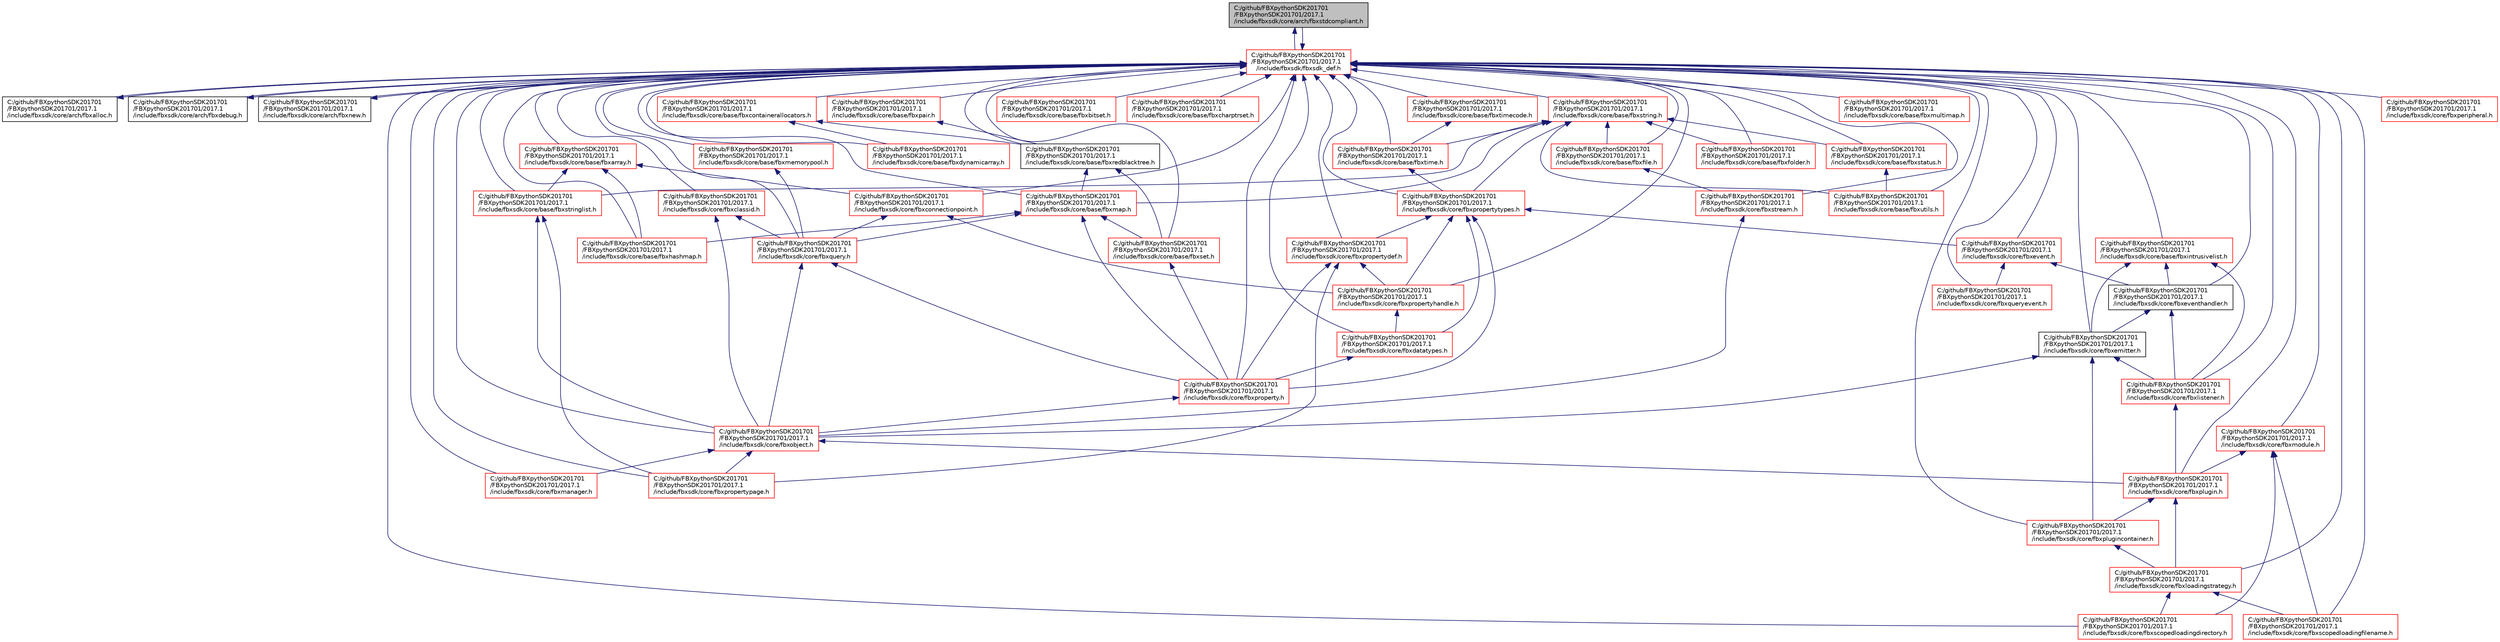 digraph "C:/github/FBXpythonSDK201701/FBXpythonSDK201701/2017.1/include/fbxsdk/core/arch/fbxstdcompliant.h"
{
  edge [fontname="Helvetica",fontsize="10",labelfontname="Helvetica",labelfontsize="10"];
  node [fontname="Helvetica",fontsize="10",shape=record];
  Node23 [label="C:/github/FBXpythonSDK201701\l/FBXpythonSDK201701/2017.1\l/include/fbxsdk/core/arch/fbxstdcompliant.h",height=0.2,width=0.4,color="black", fillcolor="grey75", style="filled", fontcolor="black"];
  Node23 -> Node24 [dir="back",color="midnightblue",fontsize="10",style="solid"];
  Node24 [label="C:/github/FBXpythonSDK201701\l/FBXpythonSDK201701/2017.1\l/include/fbxsdk/fbxsdk_def.h",height=0.2,width=0.4,color="red", fillcolor="white", style="filled",URL="$fbxsdk__def_8h.html"];
  Node24 -> Node25 [dir="back",color="midnightblue",fontsize="10",style="solid"];
  Node25 [label="C:/github/FBXpythonSDK201701\l/FBXpythonSDK201701/2017.1\l/include/fbxsdk/core/arch/fbxalloc.h",height=0.2,width=0.4,color="black", fillcolor="white", style="filled",URL="$fbxalloc_8h.html"];
  Node25 -> Node24 [dir="back",color="midnightblue",fontsize="10",style="solid"];
  Node24 -> Node26 [dir="back",color="midnightblue",fontsize="10",style="solid"];
  Node26 [label="C:/github/FBXpythonSDK201701\l/FBXpythonSDK201701/2017.1\l/include/fbxsdk/core/arch/fbxdebug.h",height=0.2,width=0.4,color="black", fillcolor="white", style="filled",URL="$fbxdebug_8h.html"];
  Node26 -> Node24 [dir="back",color="midnightblue",fontsize="10",style="solid"];
  Node24 -> Node27 [dir="back",color="midnightblue",fontsize="10",style="solid"];
  Node27 [label="C:/github/FBXpythonSDK201701\l/FBXpythonSDK201701/2017.1\l/include/fbxsdk/core/arch/fbxnew.h",height=0.2,width=0.4,color="black", fillcolor="white", style="filled",URL="$fbxnew_8h.html"];
  Node27 -> Node24 [dir="back",color="midnightblue",fontsize="10",style="solid"];
  Node24 -> Node23 [dir="back",color="midnightblue",fontsize="10",style="solid"];
  Node24 -> Node28 [dir="back",color="midnightblue",fontsize="10",style="solid"];
  Node28 [label="C:/github/FBXpythonSDK201701\l/FBXpythonSDK201701/2017.1\l/include/fbxsdk/core/base/fbxarray.h",height=0.2,width=0.4,color="red", fillcolor="white", style="filled",URL="$fbxarray_8h.html"];
  Node28 -> Node29 [dir="back",color="midnightblue",fontsize="10",style="solid"];
  Node29 [label="C:/github/FBXpythonSDK201701\l/FBXpythonSDK201701/2017.1\l/include/fbxsdk/core/base/fbxhashmap.h",height=0.2,width=0.4,color="red", fillcolor="white", style="filled",URL="$fbxhashmap_8h.html"];
  Node28 -> Node45 [dir="back",color="midnightblue",fontsize="10",style="solid"];
  Node45 [label="C:/github/FBXpythonSDK201701\l/FBXpythonSDK201701/2017.1\l/include/fbxsdk/core/base/fbxstringlist.h",height=0.2,width=0.4,color="red", fillcolor="white", style="filled",URL="$fbxstringlist_8h.html"];
  Node45 -> Node46 [dir="back",color="midnightblue",fontsize="10",style="solid"];
  Node46 [label="C:/github/FBXpythonSDK201701\l/FBXpythonSDK201701/2017.1\l/include/fbxsdk/core/fbxobject.h",height=0.2,width=0.4,color="red", fillcolor="white", style="filled",URL="$fbxobject_8h.html"];
  Node46 -> Node47 [dir="back",color="midnightblue",fontsize="10",style="solid"];
  Node47 [label="C:/github/FBXpythonSDK201701\l/FBXpythonSDK201701/2017.1\l/include/fbxsdk/core/fbxmanager.h",height=0.2,width=0.4,color="red", fillcolor="white", style="filled",URL="$fbxmanager_8h.html"];
  Node46 -> Node48 [dir="back",color="midnightblue",fontsize="10",style="solid"];
  Node48 [label="C:/github/FBXpythonSDK201701\l/FBXpythonSDK201701/2017.1\l/include/fbxsdk/core/fbxplugin.h",height=0.2,width=0.4,color="red", fillcolor="white", style="filled",URL="$fbxplugin_8h.html"];
  Node48 -> Node49 [dir="back",color="midnightblue",fontsize="10",style="solid"];
  Node49 [label="C:/github/FBXpythonSDK201701\l/FBXpythonSDK201701/2017.1\l/include/fbxsdk/core/fbxloadingstrategy.h",height=0.2,width=0.4,color="red", fillcolor="white", style="filled",URL="$fbxloadingstrategy_8h.html"];
  Node49 -> Node50 [dir="back",color="midnightblue",fontsize="10",style="solid"];
  Node50 [label="C:/github/FBXpythonSDK201701\l/FBXpythonSDK201701/2017.1\l/include/fbxsdk/core/fbxscopedloadingdirectory.h",height=0.2,width=0.4,color="red", fillcolor="white", style="filled",URL="$fbxscopedloadingdirectory_8h.html"];
  Node49 -> Node51 [dir="back",color="midnightblue",fontsize="10",style="solid"];
  Node51 [label="C:/github/FBXpythonSDK201701\l/FBXpythonSDK201701/2017.1\l/include/fbxsdk/core/fbxscopedloadingfilename.h",height=0.2,width=0.4,color="red", fillcolor="white", style="filled",URL="$fbxscopedloadingfilename_8h.html"];
  Node48 -> Node52 [dir="back",color="midnightblue",fontsize="10",style="solid"];
  Node52 [label="C:/github/FBXpythonSDK201701\l/FBXpythonSDK201701/2017.1\l/include/fbxsdk/core/fbxplugincontainer.h",height=0.2,width=0.4,color="red", fillcolor="white", style="filled",URL="$fbxplugincontainer_8h.html"];
  Node52 -> Node49 [dir="back",color="midnightblue",fontsize="10",style="solid"];
  Node46 -> Node53 [dir="back",color="midnightblue",fontsize="10",style="solid"];
  Node53 [label="C:/github/FBXpythonSDK201701\l/FBXpythonSDK201701/2017.1\l/include/fbxsdk/core/fbxpropertypage.h",height=0.2,width=0.4,color="red", fillcolor="white", style="filled",URL="$fbxpropertypage_8h.html"];
  Node45 -> Node53 [dir="back",color="midnightblue",fontsize="10",style="solid"];
  Node28 -> Node162 [dir="back",color="midnightblue",fontsize="10",style="solid"];
  Node162 [label="C:/github/FBXpythonSDK201701\l/FBXpythonSDK201701/2017.1\l/include/fbxsdk/core/fbxconnectionpoint.h",height=0.2,width=0.4,color="red", fillcolor="white", style="filled",URL="$fbxconnectionpoint_8h.html"];
  Node162 -> Node163 [dir="back",color="midnightblue",fontsize="10",style="solid"];
  Node163 [label="C:/github/FBXpythonSDK201701\l/FBXpythonSDK201701/2017.1\l/include/fbxsdk/core/fbxpropertyhandle.h",height=0.2,width=0.4,color="red", fillcolor="white", style="filled",URL="$fbxpropertyhandle_8h.html"];
  Node163 -> Node164 [dir="back",color="midnightblue",fontsize="10",style="solid"];
  Node164 [label="C:/github/FBXpythonSDK201701\l/FBXpythonSDK201701/2017.1\l/include/fbxsdk/core/fbxdatatypes.h",height=0.2,width=0.4,color="red", fillcolor="white", style="filled",URL="$fbxdatatypes_8h.html"];
  Node164 -> Node165 [dir="back",color="midnightblue",fontsize="10",style="solid"];
  Node165 [label="C:/github/FBXpythonSDK201701\l/FBXpythonSDK201701/2017.1\l/include/fbxsdk/core/fbxproperty.h",height=0.2,width=0.4,color="red", fillcolor="white", style="filled",URL="$fbxproperty_8h.html"];
  Node165 -> Node46 [dir="back",color="midnightblue",fontsize="10",style="solid"];
  Node162 -> Node166 [dir="back",color="midnightblue",fontsize="10",style="solid"];
  Node166 [label="C:/github/FBXpythonSDK201701\l/FBXpythonSDK201701/2017.1\l/include/fbxsdk/core/fbxquery.h",height=0.2,width=0.4,color="red", fillcolor="white", style="filled",URL="$fbxquery_8h.html"];
  Node166 -> Node46 [dir="back",color="midnightblue",fontsize="10",style="solid"];
  Node166 -> Node165 [dir="back",color="midnightblue",fontsize="10",style="solid"];
  Node24 -> Node191 [dir="back",color="midnightblue",fontsize="10",style="solid"];
  Node191 [label="C:/github/FBXpythonSDK201701\l/FBXpythonSDK201701/2017.1\l/include/fbxsdk/core/base/fbxbitset.h",height=0.2,width=0.4,color="red", fillcolor="white", style="filled",URL="$fbxbitset_8h.html"];
  Node24 -> Node192 [dir="back",color="midnightblue",fontsize="10",style="solid"];
  Node192 [label="C:/github/FBXpythonSDK201701\l/FBXpythonSDK201701/2017.1\l/include/fbxsdk/core/base/fbxcharptrset.h",height=0.2,width=0.4,color="red", fillcolor="white", style="filled",URL="$fbxcharptrset_8h.html"];
  Node24 -> Node193 [dir="back",color="midnightblue",fontsize="10",style="solid"];
  Node193 [label="C:/github/FBXpythonSDK201701\l/FBXpythonSDK201701/2017.1\l/include/fbxsdk/core/base/fbxcontainerallocators.h",height=0.2,width=0.4,color="red", fillcolor="white", style="filled",URL="$fbxcontainerallocators_8h.html"];
  Node193 -> Node194 [dir="back",color="midnightblue",fontsize="10",style="solid"];
  Node194 [label="C:/github/FBXpythonSDK201701\l/FBXpythonSDK201701/2017.1\l/include/fbxsdk/core/base/fbxdynamicarray.h",height=0.2,width=0.4,color="red", fillcolor="white", style="filled",URL="$fbxdynamicarray_8h.html"];
  Node193 -> Node195 [dir="back",color="midnightblue",fontsize="10",style="solid"];
  Node195 [label="C:/github/FBXpythonSDK201701\l/FBXpythonSDK201701/2017.1\l/include/fbxsdk/core/base/fbxredblacktree.h",height=0.2,width=0.4,color="black", fillcolor="white", style="filled",URL="$fbxredblacktree_8h.html"];
  Node195 -> Node196 [dir="back",color="midnightblue",fontsize="10",style="solid"];
  Node196 [label="C:/github/FBXpythonSDK201701\l/FBXpythonSDK201701/2017.1\l/include/fbxsdk/core/base/fbxmap.h",height=0.2,width=0.4,color="red", fillcolor="white", style="filled",URL="$fbxmap_8h.html"];
  Node196 -> Node29 [dir="back",color="midnightblue",fontsize="10",style="solid"];
  Node196 -> Node197 [dir="back",color="midnightblue",fontsize="10",style="solid"];
  Node197 [label="C:/github/FBXpythonSDK201701\l/FBXpythonSDK201701/2017.1\l/include/fbxsdk/core/base/fbxset.h",height=0.2,width=0.4,color="red", fillcolor="white", style="filled",URL="$fbxset_8h.html"];
  Node197 -> Node165 [dir="back",color="midnightblue",fontsize="10",style="solid"];
  Node196 -> Node165 [dir="back",color="midnightblue",fontsize="10",style="solid"];
  Node196 -> Node166 [dir="back",color="midnightblue",fontsize="10",style="solid"];
  Node195 -> Node197 [dir="back",color="midnightblue",fontsize="10",style="solid"];
  Node24 -> Node194 [dir="back",color="midnightblue",fontsize="10",style="solid"];
  Node24 -> Node199 [dir="back",color="midnightblue",fontsize="10",style="solid"];
  Node199 [label="C:/github/FBXpythonSDK201701\l/FBXpythonSDK201701/2017.1\l/include/fbxsdk/core/base/fbxfile.h",height=0.2,width=0.4,color="red", fillcolor="white", style="filled",URL="$fbxfile_8h.html"];
  Node199 -> Node200 [dir="back",color="midnightblue",fontsize="10",style="solid"];
  Node200 [label="C:/github/FBXpythonSDK201701\l/FBXpythonSDK201701/2017.1\l/include/fbxsdk/core/fbxstream.h",height=0.2,width=0.4,color="red", fillcolor="white", style="filled",URL="$fbxstream_8h.html"];
  Node200 -> Node46 [dir="back",color="midnightblue",fontsize="10",style="solid"];
  Node24 -> Node201 [dir="back",color="midnightblue",fontsize="10",style="solid"];
  Node201 [label="C:/github/FBXpythonSDK201701\l/FBXpythonSDK201701/2017.1\l/include/fbxsdk/core/base/fbxfolder.h",height=0.2,width=0.4,color="red", fillcolor="white", style="filled",URL="$fbxfolder_8h.html"];
  Node24 -> Node29 [dir="back",color="midnightblue",fontsize="10",style="solid"];
  Node24 -> Node202 [dir="back",color="midnightblue",fontsize="10",style="solid"];
  Node202 [label="C:/github/FBXpythonSDK201701\l/FBXpythonSDK201701/2017.1\l/include/fbxsdk/core/base/fbxintrusivelist.h",height=0.2,width=0.4,color="red", fillcolor="white", style="filled",URL="$fbxintrusivelist_8h.html"];
  Node202 -> Node171 [dir="back",color="midnightblue",fontsize="10",style="solid"];
  Node171 [label="C:/github/FBXpythonSDK201701\l/FBXpythonSDK201701/2017.1\l/include/fbxsdk/core/fbxemitter.h",height=0.2,width=0.4,color="black", fillcolor="white", style="filled",URL="$fbxemitter_8h.html"];
  Node171 -> Node172 [dir="back",color="midnightblue",fontsize="10",style="solid"];
  Node172 [label="C:/github/FBXpythonSDK201701\l/FBXpythonSDK201701/2017.1\l/include/fbxsdk/core/fbxlistener.h",height=0.2,width=0.4,color="red", fillcolor="white", style="filled",URL="$fbxlistener_8h.html"];
  Node172 -> Node48 [dir="back",color="midnightblue",fontsize="10",style="solid"];
  Node171 -> Node46 [dir="back",color="midnightblue",fontsize="10",style="solid"];
  Node171 -> Node52 [dir="back",color="midnightblue",fontsize="10",style="solid"];
  Node202 -> Node170 [dir="back",color="midnightblue",fontsize="10",style="solid"];
  Node170 [label="C:/github/FBXpythonSDK201701\l/FBXpythonSDK201701/2017.1\l/include/fbxsdk/core/fbxeventhandler.h",height=0.2,width=0.4,color="black", fillcolor="white", style="filled",URL="$fbxeventhandler_8h.html"];
  Node170 -> Node171 [dir="back",color="midnightblue",fontsize="10",style="solid"];
  Node170 -> Node172 [dir="back",color="midnightblue",fontsize="10",style="solid"];
  Node202 -> Node172 [dir="back",color="midnightblue",fontsize="10",style="solid"];
  Node24 -> Node196 [dir="back",color="midnightblue",fontsize="10",style="solid"];
  Node24 -> Node203 [dir="back",color="midnightblue",fontsize="10",style="solid"];
  Node203 [label="C:/github/FBXpythonSDK201701\l/FBXpythonSDK201701/2017.1\l/include/fbxsdk/core/base/fbxmemorypool.h",height=0.2,width=0.4,color="red", fillcolor="white", style="filled",URL="$fbxmemorypool_8h.html"];
  Node203 -> Node166 [dir="back",color="midnightblue",fontsize="10",style="solid"];
  Node24 -> Node204 [dir="back",color="midnightblue",fontsize="10",style="solid"];
  Node204 [label="C:/github/FBXpythonSDK201701\l/FBXpythonSDK201701/2017.1\l/include/fbxsdk/core/base/fbxmultimap.h",height=0.2,width=0.4,color="red", fillcolor="white", style="filled",URL="$fbxmultimap_8h.html"];
  Node24 -> Node205 [dir="back",color="midnightblue",fontsize="10",style="solid"];
  Node205 [label="C:/github/FBXpythonSDK201701\l/FBXpythonSDK201701/2017.1\l/include/fbxsdk/core/base/fbxpair.h",height=0.2,width=0.4,color="red", fillcolor="white", style="filled",URL="$fbxpair_8h.html"];
  Node205 -> Node195 [dir="back",color="midnightblue",fontsize="10",style="solid"];
  Node24 -> Node195 [dir="back",color="midnightblue",fontsize="10",style="solid"];
  Node24 -> Node197 [dir="back",color="midnightblue",fontsize="10",style="solid"];
  Node24 -> Node206 [dir="back",color="midnightblue",fontsize="10",style="solid"];
  Node206 [label="C:/github/FBXpythonSDK201701\l/FBXpythonSDK201701/2017.1\l/include/fbxsdk/core/base/fbxstatus.h",height=0.2,width=0.4,color="red", fillcolor="white", style="filled",URL="$fbxstatus_8h.html"];
  Node206 -> Node207 [dir="back",color="midnightblue",fontsize="10",style="solid"];
  Node207 [label="C:/github/FBXpythonSDK201701\l/FBXpythonSDK201701/2017.1\l/include/fbxsdk/core/base/fbxutils.h",height=0.2,width=0.4,color="red", fillcolor="white", style="filled",URL="$fbxutils_8h.html"];
  Node24 -> Node209 [dir="back",color="midnightblue",fontsize="10",style="solid"];
  Node209 [label="C:/github/FBXpythonSDK201701\l/FBXpythonSDK201701/2017.1\l/include/fbxsdk/core/base/fbxstring.h",height=0.2,width=0.4,color="red", fillcolor="white", style="filled",URL="$fbxstring_8h.html"];
  Node209 -> Node199 [dir="back",color="midnightblue",fontsize="10",style="solid"];
  Node209 -> Node201 [dir="back",color="midnightblue",fontsize="10",style="solid"];
  Node209 -> Node196 [dir="back",color="midnightblue",fontsize="10",style="solid"];
  Node209 -> Node206 [dir="back",color="midnightblue",fontsize="10",style="solid"];
  Node209 -> Node45 [dir="back",color="midnightblue",fontsize="10",style="solid"];
  Node209 -> Node210 [dir="back",color="midnightblue",fontsize="10",style="solid"];
  Node210 [label="C:/github/FBXpythonSDK201701\l/FBXpythonSDK201701/2017.1\l/include/fbxsdk/core/base/fbxtime.h",height=0.2,width=0.4,color="red", fillcolor="white", style="filled",URL="$fbxtime_8h.html"];
  Node210 -> Node168 [dir="back",color="midnightblue",fontsize="10",style="solid"];
  Node168 [label="C:/github/FBXpythonSDK201701\l/FBXpythonSDK201701/2017.1\l/include/fbxsdk/core/fbxpropertytypes.h",height=0.2,width=0.4,color="red", fillcolor="white", style="filled",URL="$fbxpropertytypes_8h.html"];
  Node168 -> Node164 [dir="back",color="midnightblue",fontsize="10",style="solid"];
  Node168 -> Node169 [dir="back",color="midnightblue",fontsize="10",style="solid"];
  Node169 [label="C:/github/FBXpythonSDK201701\l/FBXpythonSDK201701/2017.1\l/include/fbxsdk/core/fbxevent.h",height=0.2,width=0.4,color="red", fillcolor="white", style="filled",URL="$fbxevent_8h.html"];
  Node169 -> Node170 [dir="back",color="midnightblue",fontsize="10",style="solid"];
  Node169 -> Node174 [dir="back",color="midnightblue",fontsize="10",style="solid"];
  Node174 [label="C:/github/FBXpythonSDK201701\l/FBXpythonSDK201701/2017.1\l/include/fbxsdk/core/fbxqueryevent.h",height=0.2,width=0.4,color="red", fillcolor="white", style="filled",URL="$fbxqueryevent_8h.html"];
  Node168 -> Node165 [dir="back",color="midnightblue",fontsize="10",style="solid"];
  Node168 -> Node175 [dir="back",color="midnightblue",fontsize="10",style="solid"];
  Node175 [label="C:/github/FBXpythonSDK201701\l/FBXpythonSDK201701/2017.1\l/include/fbxsdk/core/fbxpropertydef.h",height=0.2,width=0.4,color="red", fillcolor="white", style="filled",URL="$fbxpropertydef_8h.html"];
  Node175 -> Node165 [dir="back",color="midnightblue",fontsize="10",style="solid"];
  Node175 -> Node163 [dir="back",color="midnightblue",fontsize="10",style="solid"];
  Node175 -> Node53 [dir="back",color="midnightblue",fontsize="10",style="solid"];
  Node168 -> Node163 [dir="back",color="midnightblue",fontsize="10",style="solid"];
  Node209 -> Node207 [dir="back",color="midnightblue",fontsize="10",style="solid"];
  Node209 -> Node168 [dir="back",color="midnightblue",fontsize="10",style="solid"];
  Node24 -> Node45 [dir="back",color="midnightblue",fontsize="10",style="solid"];
  Node24 -> Node210 [dir="back",color="midnightblue",fontsize="10",style="solid"];
  Node24 -> Node219 [dir="back",color="midnightblue",fontsize="10",style="solid"];
  Node219 [label="C:/github/FBXpythonSDK201701\l/FBXpythonSDK201701/2017.1\l/include/fbxsdk/core/base/fbxtimecode.h",height=0.2,width=0.4,color="red", fillcolor="white", style="filled",URL="$fbxtimecode_8h.html"];
  Node219 -> Node210 [dir="back",color="midnightblue",fontsize="10",style="solid"];
  Node24 -> Node207 [dir="back",color="midnightblue",fontsize="10",style="solid"];
  Node24 -> Node220 [dir="back",color="midnightblue",fontsize="10",style="solid"];
  Node220 [label="C:/github/FBXpythonSDK201701\l/FBXpythonSDK201701/2017.1\l/include/fbxsdk/core/fbxclassid.h",height=0.2,width=0.4,color="red", fillcolor="white", style="filled",URL="$fbxclassid_8h.html"];
  Node220 -> Node46 [dir="back",color="midnightblue",fontsize="10",style="solid"];
  Node220 -> Node166 [dir="back",color="midnightblue",fontsize="10",style="solid"];
  Node24 -> Node162 [dir="back",color="midnightblue",fontsize="10",style="solid"];
  Node24 -> Node164 [dir="back",color="midnightblue",fontsize="10",style="solid"];
  Node24 -> Node171 [dir="back",color="midnightblue",fontsize="10",style="solid"];
  Node24 -> Node169 [dir="back",color="midnightblue",fontsize="10",style="solid"];
  Node24 -> Node170 [dir="back",color="midnightblue",fontsize="10",style="solid"];
  Node24 -> Node172 [dir="back",color="midnightblue",fontsize="10",style="solid"];
  Node24 -> Node49 [dir="back",color="midnightblue",fontsize="10",style="solid"];
  Node24 -> Node47 [dir="back",color="midnightblue",fontsize="10",style="solid"];
  Node24 -> Node221 [dir="back",color="midnightblue",fontsize="10",style="solid"];
  Node221 [label="C:/github/FBXpythonSDK201701\l/FBXpythonSDK201701/2017.1\l/include/fbxsdk/core/fbxmodule.h",height=0.2,width=0.4,color="red", fillcolor="white", style="filled",URL="$fbxmodule_8h.html"];
  Node221 -> Node48 [dir="back",color="midnightblue",fontsize="10",style="solid"];
  Node221 -> Node50 [dir="back",color="midnightblue",fontsize="10",style="solid"];
  Node221 -> Node51 [dir="back",color="midnightblue",fontsize="10",style="solid"];
  Node24 -> Node46 [dir="back",color="midnightblue",fontsize="10",style="solid"];
  Node24 -> Node222 [dir="back",color="midnightblue",fontsize="10",style="solid"];
  Node222 [label="C:/github/FBXpythonSDK201701\l/FBXpythonSDK201701/2017.1\l/include/fbxsdk/core/fbxperipheral.h",height=0.2,width=0.4,color="red", fillcolor="white", style="filled",URL="$fbxperipheral_8h.html"];
  Node24 -> Node48 [dir="back",color="midnightblue",fontsize="10",style="solid"];
  Node24 -> Node52 [dir="back",color="midnightblue",fontsize="10",style="solid"];
  Node24 -> Node165 [dir="back",color="midnightblue",fontsize="10",style="solid"];
  Node24 -> Node175 [dir="back",color="midnightblue",fontsize="10",style="solid"];
  Node24 -> Node163 [dir="back",color="midnightblue",fontsize="10",style="solid"];
  Node24 -> Node53 [dir="back",color="midnightblue",fontsize="10",style="solid"];
  Node24 -> Node168 [dir="back",color="midnightblue",fontsize="10",style="solid"];
  Node24 -> Node166 [dir="back",color="midnightblue",fontsize="10",style="solid"];
  Node24 -> Node174 [dir="back",color="midnightblue",fontsize="10",style="solid"];
  Node24 -> Node50 [dir="back",color="midnightblue",fontsize="10",style="solid"];
  Node24 -> Node51 [dir="back",color="midnightblue",fontsize="10",style="solid"];
  Node24 -> Node200 [dir="back",color="midnightblue",fontsize="10",style="solid"];
}
